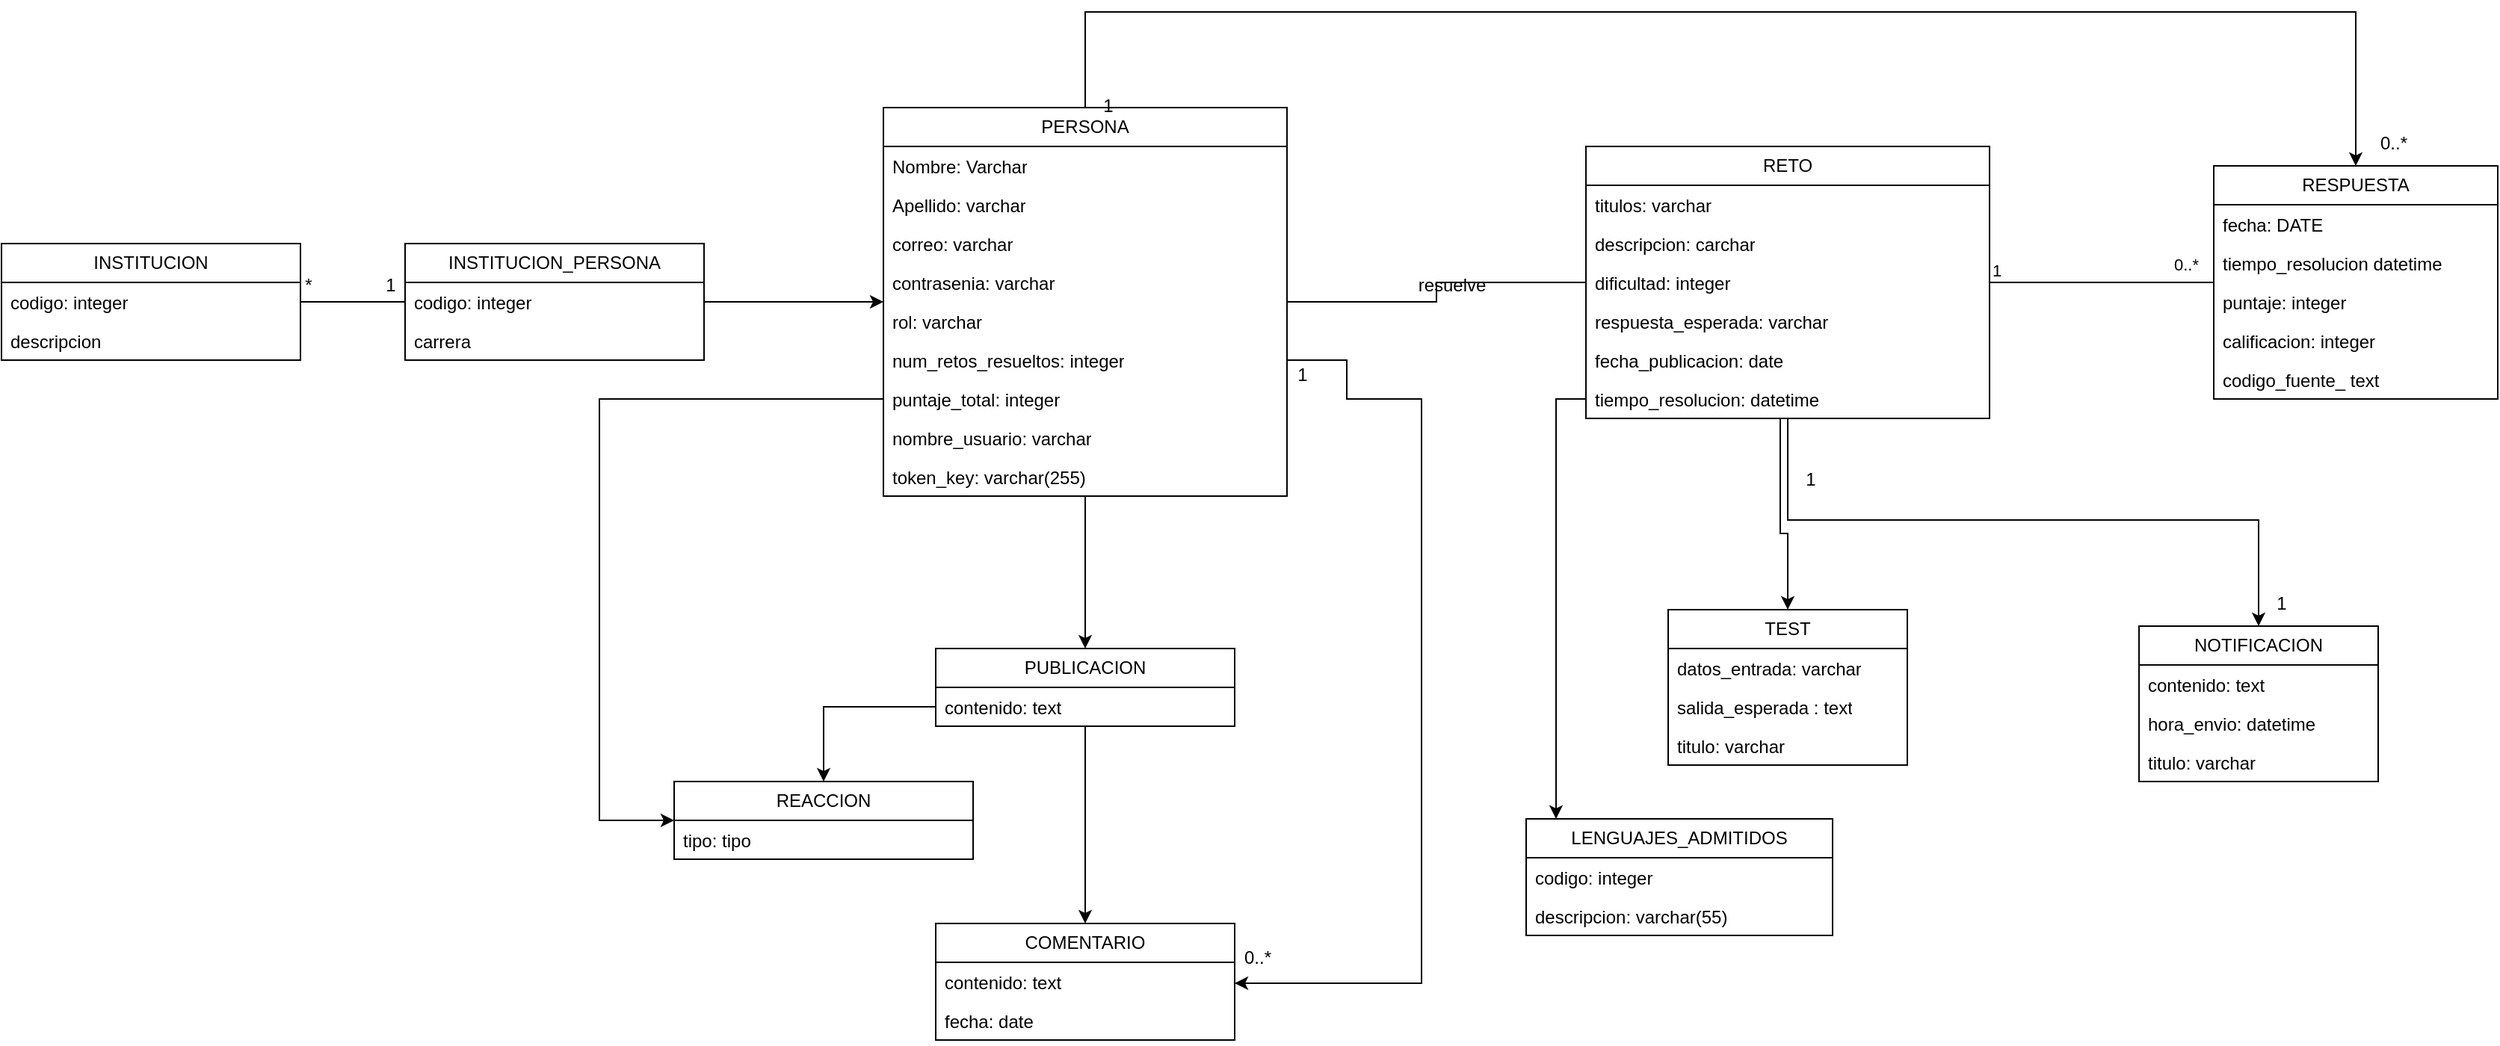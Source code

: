 <mxfile version="28.2.5">
  <diagram name="Página-1" id="Jknd5l03cWAQ0sGty1tu">
    <mxGraphModel dx="2598" dy="837" grid="1" gridSize="10" guides="1" tooltips="1" connect="1" arrows="1" fold="1" page="1" pageScale="1" pageWidth="827" pageHeight="1169" math="0" shadow="0">
      <root>
        <mxCell id="0" />
        <mxCell id="1" parent="0" />
        <mxCell id="FF4zC2Z1TH0vMoSytvkO-65" style="edgeStyle=orthogonalEdgeStyle;rounded=0;orthogonalLoop=1;jettySize=auto;html=1;" edge="1" parent="1" source="FF4zC2Z1TH0vMoSytvkO-1" target="FF4zC2Z1TH0vMoSytvkO-49">
          <mxGeometry relative="1" as="geometry">
            <Array as="points">
              <mxPoint x="-15" y="70" />
              <mxPoint x="835" y="70" />
            </Array>
          </mxGeometry>
        </mxCell>
        <mxCell id="FF4zC2Z1TH0vMoSytvkO-68" style="edgeStyle=orthogonalEdgeStyle;rounded=0;orthogonalLoop=1;jettySize=auto;html=1;" edge="1" parent="1" source="FF4zC2Z1TH0vMoSytvkO-1" target="FF4zC2Z1TH0vMoSytvkO-61">
          <mxGeometry relative="1" as="geometry" />
        </mxCell>
        <mxCell id="FF4zC2Z1TH0vMoSytvkO-1" value="PERSONA" style="swimlane;fontStyle=0;childLayout=stackLayout;horizontal=1;startSize=26;fillColor=none;horizontalStack=0;resizeParent=1;resizeParentMax=0;resizeLast=0;collapsible=1;marginBottom=0;whiteSpace=wrap;html=1;" vertex="1" parent="1">
          <mxGeometry x="-150" y="134" width="270" height="260" as="geometry" />
        </mxCell>
        <mxCell id="FF4zC2Z1TH0vMoSytvkO-2" value="Nombre: Varchar" style="text;strokeColor=none;fillColor=none;align=left;verticalAlign=top;spacingLeft=4;spacingRight=4;overflow=hidden;rotatable=0;points=[[0,0.5],[1,0.5]];portConstraint=eastwest;whiteSpace=wrap;html=1;" vertex="1" parent="FF4zC2Z1TH0vMoSytvkO-1">
          <mxGeometry y="26" width="270" height="26" as="geometry" />
        </mxCell>
        <mxCell id="FF4zC2Z1TH0vMoSytvkO-3" value="Apellido: varchar" style="text;strokeColor=none;fillColor=none;align=left;verticalAlign=top;spacingLeft=4;spacingRight=4;overflow=hidden;rotatable=0;points=[[0,0.5],[1,0.5]];portConstraint=eastwest;whiteSpace=wrap;html=1;" vertex="1" parent="FF4zC2Z1TH0vMoSytvkO-1">
          <mxGeometry y="52" width="270" height="26" as="geometry" />
        </mxCell>
        <mxCell id="FF4zC2Z1TH0vMoSytvkO-4" value="correo: varchar" style="text;strokeColor=none;fillColor=none;align=left;verticalAlign=top;spacingLeft=4;spacingRight=4;overflow=hidden;rotatable=0;points=[[0,0.5],[1,0.5]];portConstraint=eastwest;whiteSpace=wrap;html=1;" vertex="1" parent="FF4zC2Z1TH0vMoSytvkO-1">
          <mxGeometry y="78" width="270" height="26" as="geometry" />
        </mxCell>
        <mxCell id="FF4zC2Z1TH0vMoSytvkO-5" value="contrasenia: varchar" style="text;strokeColor=none;fillColor=none;align=left;verticalAlign=top;spacingLeft=4;spacingRight=4;overflow=hidden;rotatable=0;points=[[0,0.5],[1,0.5]];portConstraint=eastwest;whiteSpace=wrap;html=1;" vertex="1" parent="FF4zC2Z1TH0vMoSytvkO-1">
          <mxGeometry y="104" width="270" height="26" as="geometry" />
        </mxCell>
        <mxCell id="FF4zC2Z1TH0vMoSytvkO-6" value="rol: varchar" style="text;strokeColor=none;fillColor=none;align=left;verticalAlign=top;spacingLeft=4;spacingRight=4;overflow=hidden;rotatable=0;points=[[0,0.5],[1,0.5]];portConstraint=eastwest;whiteSpace=wrap;html=1;" vertex="1" parent="FF4zC2Z1TH0vMoSytvkO-1">
          <mxGeometry y="130" width="270" height="26" as="geometry" />
        </mxCell>
        <mxCell id="FF4zC2Z1TH0vMoSytvkO-7" value="num_retos_resueltos: integer" style="text;strokeColor=none;fillColor=none;align=left;verticalAlign=top;spacingLeft=4;spacingRight=4;overflow=hidden;rotatable=0;points=[[0,0.5],[1,0.5]];portConstraint=eastwest;whiteSpace=wrap;html=1;" vertex="1" parent="FF4zC2Z1TH0vMoSytvkO-1">
          <mxGeometry y="156" width="270" height="26" as="geometry" />
        </mxCell>
        <mxCell id="FF4zC2Z1TH0vMoSytvkO-9" value="puntaje_total: integer" style="text;strokeColor=none;fillColor=none;align=left;verticalAlign=top;spacingLeft=4;spacingRight=4;overflow=hidden;rotatable=0;points=[[0,0.5],[1,0.5]];portConstraint=eastwest;whiteSpace=wrap;html=1;" vertex="1" parent="FF4zC2Z1TH0vMoSytvkO-1">
          <mxGeometry y="182" width="270" height="26" as="geometry" />
        </mxCell>
        <mxCell id="FF4zC2Z1TH0vMoSytvkO-91" value="nombre_usuario: varchar" style="text;strokeColor=none;fillColor=none;align=left;verticalAlign=top;spacingLeft=4;spacingRight=4;overflow=hidden;rotatable=0;points=[[0,0.5],[1,0.5]];portConstraint=eastwest;whiteSpace=wrap;html=1;" vertex="1" parent="FF4zC2Z1TH0vMoSytvkO-1">
          <mxGeometry y="208" width="270" height="26" as="geometry" />
        </mxCell>
        <mxCell id="FF4zC2Z1TH0vMoSytvkO-92" value="token_key: varchar(255)" style="text;strokeColor=none;fillColor=none;align=left;verticalAlign=top;spacingLeft=4;spacingRight=4;overflow=hidden;rotatable=0;points=[[0,0.5],[1,0.5]];portConstraint=eastwest;whiteSpace=wrap;html=1;" vertex="1" parent="FF4zC2Z1TH0vMoSytvkO-1">
          <mxGeometry y="234" width="270" height="26" as="geometry" />
        </mxCell>
        <mxCell id="FF4zC2Z1TH0vMoSytvkO-10" value="RETO" style="swimlane;fontStyle=0;childLayout=stackLayout;horizontal=1;startSize=26;fillColor=none;horizontalStack=0;resizeParent=1;resizeParentMax=0;resizeLast=0;collapsible=1;marginBottom=0;whiteSpace=wrap;html=1;" vertex="1" parent="1">
          <mxGeometry x="320" y="160" width="270" height="182" as="geometry" />
        </mxCell>
        <mxCell id="FF4zC2Z1TH0vMoSytvkO-11" value="titulos: varchar" style="text;strokeColor=none;fillColor=none;align=left;verticalAlign=top;spacingLeft=4;spacingRight=4;overflow=hidden;rotatable=0;points=[[0,0.5],[1,0.5]];portConstraint=eastwest;whiteSpace=wrap;html=1;" vertex="1" parent="FF4zC2Z1TH0vMoSytvkO-10">
          <mxGeometry y="26" width="270" height="26" as="geometry" />
        </mxCell>
        <mxCell id="FF4zC2Z1TH0vMoSytvkO-12" value="descripcion: carchar" style="text;strokeColor=none;fillColor=none;align=left;verticalAlign=top;spacingLeft=4;spacingRight=4;overflow=hidden;rotatable=0;points=[[0,0.5],[1,0.5]];portConstraint=eastwest;whiteSpace=wrap;html=1;" vertex="1" parent="FF4zC2Z1TH0vMoSytvkO-10">
          <mxGeometry y="52" width="270" height="26" as="geometry" />
        </mxCell>
        <mxCell id="FF4zC2Z1TH0vMoSytvkO-13" value="dificultad: integer" style="text;strokeColor=none;fillColor=none;align=left;verticalAlign=top;spacingLeft=4;spacingRight=4;overflow=hidden;rotatable=0;points=[[0,0.5],[1,0.5]];portConstraint=eastwest;whiteSpace=wrap;html=1;" vertex="1" parent="FF4zC2Z1TH0vMoSytvkO-10">
          <mxGeometry y="78" width="270" height="26" as="geometry" />
        </mxCell>
        <mxCell id="FF4zC2Z1TH0vMoSytvkO-14" value="respuesta_esperada: varchar" style="text;strokeColor=none;fillColor=none;align=left;verticalAlign=top;spacingLeft=4;spacingRight=4;overflow=hidden;rotatable=0;points=[[0,0.5],[1,0.5]];portConstraint=eastwest;whiteSpace=wrap;html=1;" vertex="1" parent="FF4zC2Z1TH0vMoSytvkO-10">
          <mxGeometry y="104" width="270" height="26" as="geometry" />
        </mxCell>
        <mxCell id="FF4zC2Z1TH0vMoSytvkO-15" value="fecha_publicacion: date" style="text;strokeColor=none;fillColor=none;align=left;verticalAlign=top;spacingLeft=4;spacingRight=4;overflow=hidden;rotatable=0;points=[[0,0.5],[1,0.5]];portConstraint=eastwest;whiteSpace=wrap;html=1;" vertex="1" parent="FF4zC2Z1TH0vMoSytvkO-10">
          <mxGeometry y="130" width="270" height="26" as="geometry" />
        </mxCell>
        <mxCell id="FF4zC2Z1TH0vMoSytvkO-16" value="tiempo_resolucion: datetime" style="text;strokeColor=none;fillColor=none;align=left;verticalAlign=top;spacingLeft=4;spacingRight=4;overflow=hidden;rotatable=0;points=[[0,0.5],[1,0.5]];portConstraint=eastwest;whiteSpace=wrap;html=1;" vertex="1" parent="FF4zC2Z1TH0vMoSytvkO-10">
          <mxGeometry y="156" width="270" height="26" as="geometry" />
        </mxCell>
        <mxCell id="FF4zC2Z1TH0vMoSytvkO-18" value="TEST" style="swimlane;fontStyle=0;childLayout=stackLayout;horizontal=1;startSize=26;fillColor=none;horizontalStack=0;resizeParent=1;resizeParentMax=0;resizeLast=0;collapsible=1;marginBottom=0;whiteSpace=wrap;html=1;" vertex="1" parent="1">
          <mxGeometry x="375" y="470" width="160" height="104" as="geometry" />
        </mxCell>
        <mxCell id="FF4zC2Z1TH0vMoSytvkO-19" value="datos_entrada: varchar" style="text;strokeColor=none;fillColor=none;align=left;verticalAlign=top;spacingLeft=4;spacingRight=4;overflow=hidden;rotatable=0;points=[[0,0.5],[1,0.5]];portConstraint=eastwest;whiteSpace=wrap;html=1;" vertex="1" parent="FF4zC2Z1TH0vMoSytvkO-18">
          <mxGeometry y="26" width="160" height="26" as="geometry" />
        </mxCell>
        <mxCell id="FF4zC2Z1TH0vMoSytvkO-20" value="salida_esperada : text" style="text;strokeColor=none;fillColor=none;align=left;verticalAlign=top;spacingLeft=4;spacingRight=4;overflow=hidden;rotatable=0;points=[[0,0.5],[1,0.5]];portConstraint=eastwest;whiteSpace=wrap;html=1;" vertex="1" parent="FF4zC2Z1TH0vMoSytvkO-18">
          <mxGeometry y="52" width="160" height="26" as="geometry" />
        </mxCell>
        <mxCell id="FF4zC2Z1TH0vMoSytvkO-76" value="titulo: varchar" style="text;strokeColor=none;fillColor=none;align=left;verticalAlign=top;spacingLeft=4;spacingRight=4;overflow=hidden;rotatable=0;points=[[0,0.5],[1,0.5]];portConstraint=eastwest;whiteSpace=wrap;html=1;" vertex="1" parent="FF4zC2Z1TH0vMoSytvkO-18">
          <mxGeometry y="78" width="160" height="26" as="geometry" />
        </mxCell>
        <mxCell id="FF4zC2Z1TH0vMoSytvkO-26" value="" style="endArrow=none;html=1;edgeStyle=orthogonalEdgeStyle;rounded=0;" edge="1" parent="1" source="FF4zC2Z1TH0vMoSytvkO-1" target="FF4zC2Z1TH0vMoSytvkO-10">
          <mxGeometry relative="1" as="geometry">
            <mxPoint x="30" y="490" as="sourcePoint" />
            <mxPoint x="190" y="490" as="targetPoint" />
          </mxGeometry>
        </mxCell>
        <mxCell id="FF4zC2Z1TH0vMoSytvkO-29" value="resuelve" style="text;html=1;align=center;verticalAlign=middle;resizable=0;points=[];autosize=1;strokeColor=none;fillColor=none;" vertex="1" parent="1">
          <mxGeometry x="195" y="238" width="70" height="30" as="geometry" />
        </mxCell>
        <mxCell id="FF4zC2Z1TH0vMoSytvkO-30" value="INSTITUCION" style="swimlane;fontStyle=0;childLayout=stackLayout;horizontal=1;startSize=26;fillColor=none;horizontalStack=0;resizeParent=1;resizeParentMax=0;resizeLast=0;collapsible=1;marginBottom=0;whiteSpace=wrap;html=1;" vertex="1" parent="1">
          <mxGeometry x="-740" y="225" width="200" height="78" as="geometry" />
        </mxCell>
        <mxCell id="FF4zC2Z1TH0vMoSytvkO-31" value="codigo: integer" style="text;strokeColor=none;fillColor=none;align=left;verticalAlign=top;spacingLeft=4;spacingRight=4;overflow=hidden;rotatable=0;points=[[0,0.5],[1,0.5]];portConstraint=eastwest;whiteSpace=wrap;html=1;" vertex="1" parent="FF4zC2Z1TH0vMoSytvkO-30">
          <mxGeometry y="26" width="200" height="26" as="geometry" />
        </mxCell>
        <mxCell id="FF4zC2Z1TH0vMoSytvkO-32" value="descripcion" style="text;strokeColor=none;fillColor=none;align=left;verticalAlign=top;spacingLeft=4;spacingRight=4;overflow=hidden;rotatable=0;points=[[0,0.5],[1,0.5]];portConstraint=eastwest;whiteSpace=wrap;html=1;" vertex="1" parent="FF4zC2Z1TH0vMoSytvkO-30">
          <mxGeometry y="52" width="200" height="26" as="geometry" />
        </mxCell>
        <mxCell id="FF4zC2Z1TH0vMoSytvkO-38" value="" style="endArrow=none;html=1;edgeStyle=orthogonalEdgeStyle;rounded=0;" edge="1" parent="1" source="FF4zC2Z1TH0vMoSytvkO-30" target="FF4zC2Z1TH0vMoSytvkO-42">
          <mxGeometry relative="1" as="geometry">
            <mxPoint x="-380" y="440" as="sourcePoint" />
            <mxPoint x="-220" y="440" as="targetPoint" />
          </mxGeometry>
        </mxCell>
        <mxCell id="FF4zC2Z1TH0vMoSytvkO-41" value="*" style="text;html=1;align=center;verticalAlign=middle;resizable=0;points=[];autosize=1;strokeColor=none;fillColor=none;" vertex="1" parent="1">
          <mxGeometry x="-550" y="238" width="30" height="30" as="geometry" />
        </mxCell>
        <mxCell id="FF4zC2Z1TH0vMoSytvkO-42" value="INSTITUCION_PERSONA" style="swimlane;fontStyle=0;childLayout=stackLayout;horizontal=1;startSize=26;fillColor=none;horizontalStack=0;resizeParent=1;resizeParentMax=0;resizeLast=0;collapsible=1;marginBottom=0;whiteSpace=wrap;html=1;" vertex="1" parent="1">
          <mxGeometry x="-470" y="225" width="200" height="78" as="geometry" />
        </mxCell>
        <mxCell id="FF4zC2Z1TH0vMoSytvkO-43" value="codigo: integer" style="text;strokeColor=none;fillColor=none;align=left;verticalAlign=top;spacingLeft=4;spacingRight=4;overflow=hidden;rotatable=0;points=[[0,0.5],[1,0.5]];portConstraint=eastwest;whiteSpace=wrap;html=1;" vertex="1" parent="FF4zC2Z1TH0vMoSytvkO-42">
          <mxGeometry y="26" width="200" height="26" as="geometry" />
        </mxCell>
        <mxCell id="FF4zC2Z1TH0vMoSytvkO-45" value="carrera" style="text;strokeColor=none;fillColor=none;align=left;verticalAlign=top;spacingLeft=4;spacingRight=4;overflow=hidden;rotatable=0;points=[[0,0.5],[1,0.5]];portConstraint=eastwest;whiteSpace=wrap;html=1;" vertex="1" parent="FF4zC2Z1TH0vMoSytvkO-42">
          <mxGeometry y="52" width="200" height="26" as="geometry" />
        </mxCell>
        <mxCell id="FF4zC2Z1TH0vMoSytvkO-47" value="1" style="text;html=1;align=center;verticalAlign=middle;resizable=0;points=[];autosize=1;strokeColor=none;fillColor=none;" vertex="1" parent="1">
          <mxGeometry x="-495" y="238" width="30" height="30" as="geometry" />
        </mxCell>
        <mxCell id="FF4zC2Z1TH0vMoSytvkO-48" style="edgeStyle=orthogonalEdgeStyle;rounded=0;orthogonalLoop=1;jettySize=auto;html=1;" edge="1" parent="1" source="FF4zC2Z1TH0vMoSytvkO-43" target="FF4zC2Z1TH0vMoSytvkO-1">
          <mxGeometry relative="1" as="geometry" />
        </mxCell>
        <mxCell id="FF4zC2Z1TH0vMoSytvkO-49" value="RESPUESTA" style="swimlane;fontStyle=0;childLayout=stackLayout;horizontal=1;startSize=26;fillColor=none;horizontalStack=0;resizeParent=1;resizeParentMax=0;resizeLast=0;collapsible=1;marginBottom=0;whiteSpace=wrap;html=1;" vertex="1" parent="1">
          <mxGeometry x="740" y="173" width="190" height="156" as="geometry" />
        </mxCell>
        <mxCell id="FF4zC2Z1TH0vMoSytvkO-50" value="fecha: DATE" style="text;strokeColor=none;fillColor=none;align=left;verticalAlign=top;spacingLeft=4;spacingRight=4;overflow=hidden;rotatable=0;points=[[0,0.5],[1,0.5]];portConstraint=eastwest;whiteSpace=wrap;html=1;" vertex="1" parent="FF4zC2Z1TH0vMoSytvkO-49">
          <mxGeometry y="26" width="190" height="26" as="geometry" />
        </mxCell>
        <mxCell id="FF4zC2Z1TH0vMoSytvkO-51" value="tiempo_resolucion datetime" style="text;strokeColor=none;fillColor=none;align=left;verticalAlign=top;spacingLeft=4;spacingRight=4;overflow=hidden;rotatable=0;points=[[0,0.5],[1,0.5]];portConstraint=eastwest;whiteSpace=wrap;html=1;" vertex="1" parent="FF4zC2Z1TH0vMoSytvkO-49">
          <mxGeometry y="52" width="190" height="26" as="geometry" />
        </mxCell>
        <mxCell id="FF4zC2Z1TH0vMoSytvkO-17" value="puntaje: integer" style="text;strokeColor=none;fillColor=none;align=left;verticalAlign=top;spacingLeft=4;spacingRight=4;overflow=hidden;rotatable=0;points=[[0,0.5],[1,0.5]];portConstraint=eastwest;whiteSpace=wrap;html=1;" vertex="1" parent="FF4zC2Z1TH0vMoSytvkO-49">
          <mxGeometry y="78" width="190" height="26" as="geometry" />
        </mxCell>
        <mxCell id="FF4zC2Z1TH0vMoSytvkO-52" value="calificacion: integer" style="text;strokeColor=none;fillColor=none;align=left;verticalAlign=top;spacingLeft=4;spacingRight=4;overflow=hidden;rotatable=0;points=[[0,0.5],[1,0.5]];portConstraint=eastwest;whiteSpace=wrap;html=1;" vertex="1" parent="FF4zC2Z1TH0vMoSytvkO-49">
          <mxGeometry y="104" width="190" height="26" as="geometry" />
        </mxCell>
        <mxCell id="FF4zC2Z1TH0vMoSytvkO-64" value="codigo_fuente_ text" style="text;strokeColor=none;fillColor=none;align=left;verticalAlign=top;spacingLeft=4;spacingRight=4;overflow=hidden;rotatable=0;points=[[0,0.5],[1,0.5]];portConstraint=eastwest;whiteSpace=wrap;html=1;" vertex="1" parent="FF4zC2Z1TH0vMoSytvkO-49">
          <mxGeometry y="130" width="190" height="26" as="geometry" />
        </mxCell>
        <mxCell id="FF4zC2Z1TH0vMoSytvkO-57" value="" style="endArrow=none;html=1;edgeStyle=orthogonalEdgeStyle;rounded=0;" edge="1" parent="1" source="FF4zC2Z1TH0vMoSytvkO-10" target="FF4zC2Z1TH0vMoSytvkO-49">
          <mxGeometry relative="1" as="geometry">
            <mxPoint x="640" y="310" as="sourcePoint" />
            <mxPoint x="800" y="310" as="targetPoint" />
          </mxGeometry>
        </mxCell>
        <mxCell id="FF4zC2Z1TH0vMoSytvkO-58" value="1" style="edgeLabel;resizable=0;html=1;align=left;verticalAlign=bottom;" connectable="0" vertex="1" parent="FF4zC2Z1TH0vMoSytvkO-57">
          <mxGeometry x="-1" relative="1" as="geometry" />
        </mxCell>
        <mxCell id="FF4zC2Z1TH0vMoSytvkO-59" value="0..*" style="edgeLabel;resizable=0;html=1;align=right;verticalAlign=bottom;" connectable="0" vertex="1" parent="FF4zC2Z1TH0vMoSytvkO-57">
          <mxGeometry x="1" relative="1" as="geometry">
            <mxPoint x="-10" y="-4" as="offset" />
          </mxGeometry>
        </mxCell>
        <mxCell id="FF4zC2Z1TH0vMoSytvkO-60" style="edgeStyle=orthogonalEdgeStyle;rounded=0;orthogonalLoop=1;jettySize=auto;html=1;" edge="1" parent="1" source="FF4zC2Z1TH0vMoSytvkO-10" target="FF4zC2Z1TH0vMoSytvkO-18">
          <mxGeometry relative="1" as="geometry">
            <Array as="points">
              <mxPoint x="450" y="419" />
              <mxPoint x="455" y="419" />
            </Array>
          </mxGeometry>
        </mxCell>
        <mxCell id="FF4zC2Z1TH0vMoSytvkO-75" style="edgeStyle=orthogonalEdgeStyle;rounded=0;orthogonalLoop=1;jettySize=auto;html=1;" edge="1" parent="1" source="FF4zC2Z1TH0vMoSytvkO-61" target="FF4zC2Z1TH0vMoSytvkO-71">
          <mxGeometry relative="1" as="geometry" />
        </mxCell>
        <mxCell id="FF4zC2Z1TH0vMoSytvkO-61" value="PUBLICACION" style="swimlane;fontStyle=0;childLayout=stackLayout;horizontal=1;startSize=26;fillColor=none;horizontalStack=0;resizeParent=1;resizeParentMax=0;resizeLast=0;collapsible=1;marginBottom=0;whiteSpace=wrap;html=1;" vertex="1" parent="1">
          <mxGeometry x="-115" y="496" width="200" height="52" as="geometry" />
        </mxCell>
        <mxCell id="FF4zC2Z1TH0vMoSytvkO-62" value="contenido: text" style="text;strokeColor=none;fillColor=none;align=left;verticalAlign=top;spacingLeft=4;spacingRight=4;overflow=hidden;rotatable=0;points=[[0,0.5],[1,0.5]];portConstraint=eastwest;whiteSpace=wrap;html=1;" vertex="1" parent="FF4zC2Z1TH0vMoSytvkO-61">
          <mxGeometry y="26" width="200" height="26" as="geometry" />
        </mxCell>
        <mxCell id="FF4zC2Z1TH0vMoSytvkO-66" value="1" style="text;html=1;align=center;verticalAlign=middle;resizable=0;points=[];autosize=1;strokeColor=none;fillColor=none;" vertex="1" parent="1">
          <mxGeometry x="-15" y="118" width="30" height="30" as="geometry" />
        </mxCell>
        <mxCell id="FF4zC2Z1TH0vMoSytvkO-67" value="0..*" style="text;html=1;align=center;verticalAlign=middle;resizable=0;points=[];autosize=1;strokeColor=none;fillColor=none;" vertex="1" parent="1">
          <mxGeometry x="840" y="143" width="40" height="30" as="geometry" />
        </mxCell>
        <mxCell id="FF4zC2Z1TH0vMoSytvkO-69" value="REACCION" style="swimlane;fontStyle=0;childLayout=stackLayout;horizontal=1;startSize=26;fillColor=none;horizontalStack=0;resizeParent=1;resizeParentMax=0;resizeLast=0;collapsible=1;marginBottom=0;whiteSpace=wrap;html=1;" vertex="1" parent="1">
          <mxGeometry x="-290" y="585" width="200" height="52" as="geometry" />
        </mxCell>
        <mxCell id="FF4zC2Z1TH0vMoSytvkO-70" value="tipo: tipo&amp;nbsp;" style="text;strokeColor=none;fillColor=none;align=left;verticalAlign=top;spacingLeft=4;spacingRight=4;overflow=hidden;rotatable=0;points=[[0,0.5],[1,0.5]];portConstraint=eastwest;whiteSpace=wrap;html=1;" vertex="1" parent="FF4zC2Z1TH0vMoSytvkO-69">
          <mxGeometry y="26" width="200" height="26" as="geometry" />
        </mxCell>
        <mxCell id="FF4zC2Z1TH0vMoSytvkO-71" value="COMENTARIO" style="swimlane;fontStyle=0;childLayout=stackLayout;horizontal=1;startSize=26;fillColor=none;horizontalStack=0;resizeParent=1;resizeParentMax=0;resizeLast=0;collapsible=1;marginBottom=0;whiteSpace=wrap;html=1;" vertex="1" parent="1">
          <mxGeometry x="-115" y="680" width="200" height="78" as="geometry" />
        </mxCell>
        <mxCell id="FF4zC2Z1TH0vMoSytvkO-72" value="contenido: text" style="text;strokeColor=none;fillColor=none;align=left;verticalAlign=top;spacingLeft=4;spacingRight=4;overflow=hidden;rotatable=0;points=[[0,0.5],[1,0.5]];portConstraint=eastwest;whiteSpace=wrap;html=1;" vertex="1" parent="FF4zC2Z1TH0vMoSytvkO-71">
          <mxGeometry y="26" width="200" height="26" as="geometry" />
        </mxCell>
        <mxCell id="FF4zC2Z1TH0vMoSytvkO-73" value="fecha: date" style="text;strokeColor=none;fillColor=none;align=left;verticalAlign=top;spacingLeft=4;spacingRight=4;overflow=hidden;rotatable=0;points=[[0,0.5],[1,0.5]];portConstraint=eastwest;whiteSpace=wrap;html=1;" vertex="1" parent="FF4zC2Z1TH0vMoSytvkO-71">
          <mxGeometry y="52" width="200" height="26" as="geometry" />
        </mxCell>
        <mxCell id="FF4zC2Z1TH0vMoSytvkO-74" style="edgeStyle=orthogonalEdgeStyle;rounded=0;orthogonalLoop=1;jettySize=auto;html=1;" edge="1" parent="1" source="FF4zC2Z1TH0vMoSytvkO-62" target="FF4zC2Z1TH0vMoSytvkO-69">
          <mxGeometry relative="1" as="geometry" />
        </mxCell>
        <mxCell id="FF4zC2Z1TH0vMoSytvkO-77" value="NOTIFICACION" style="swimlane;fontStyle=0;childLayout=stackLayout;horizontal=1;startSize=26;fillColor=none;horizontalStack=0;resizeParent=1;resizeParentMax=0;resizeLast=0;collapsible=1;marginBottom=0;whiteSpace=wrap;html=1;" vertex="1" parent="1">
          <mxGeometry x="690" y="481" width="160" height="104" as="geometry" />
        </mxCell>
        <mxCell id="FF4zC2Z1TH0vMoSytvkO-78" value="contenido: text" style="text;strokeColor=none;fillColor=none;align=left;verticalAlign=top;spacingLeft=4;spacingRight=4;overflow=hidden;rotatable=0;points=[[0,0.5],[1,0.5]];portConstraint=eastwest;whiteSpace=wrap;html=1;" vertex="1" parent="FF4zC2Z1TH0vMoSytvkO-77">
          <mxGeometry y="26" width="160" height="26" as="geometry" />
        </mxCell>
        <mxCell id="FF4zC2Z1TH0vMoSytvkO-79" value="hora_envio: datetime" style="text;strokeColor=none;fillColor=none;align=left;verticalAlign=top;spacingLeft=4;spacingRight=4;overflow=hidden;rotatable=0;points=[[0,0.5],[1,0.5]];portConstraint=eastwest;whiteSpace=wrap;html=1;" vertex="1" parent="FF4zC2Z1TH0vMoSytvkO-77">
          <mxGeometry y="52" width="160" height="26" as="geometry" />
        </mxCell>
        <mxCell id="FF4zC2Z1TH0vMoSytvkO-80" value="titulo: varchar" style="text;strokeColor=none;fillColor=none;align=left;verticalAlign=top;spacingLeft=4;spacingRight=4;overflow=hidden;rotatable=0;points=[[0,0.5],[1,0.5]];portConstraint=eastwest;whiteSpace=wrap;html=1;" vertex="1" parent="FF4zC2Z1TH0vMoSytvkO-77">
          <mxGeometry y="78" width="160" height="26" as="geometry" />
        </mxCell>
        <mxCell id="FF4zC2Z1TH0vMoSytvkO-81" style="edgeStyle=orthogonalEdgeStyle;rounded=0;orthogonalLoop=1;jettySize=auto;html=1;" edge="1" parent="1" source="FF4zC2Z1TH0vMoSytvkO-10" target="FF4zC2Z1TH0vMoSytvkO-77">
          <mxGeometry relative="1" as="geometry">
            <Array as="points">
              <mxPoint x="455" y="410" />
              <mxPoint x="770" y="410" />
            </Array>
          </mxGeometry>
        </mxCell>
        <mxCell id="FF4zC2Z1TH0vMoSytvkO-82" value="1" style="text;html=1;align=center;verticalAlign=middle;resizable=0;points=[];autosize=1;strokeColor=none;fillColor=none;" vertex="1" parent="1">
          <mxGeometry x="455" y="368" width="30" height="30" as="geometry" />
        </mxCell>
        <mxCell id="FF4zC2Z1TH0vMoSytvkO-83" value="1" style="text;html=1;align=center;verticalAlign=middle;resizable=0;points=[];autosize=1;strokeColor=none;fillColor=none;" vertex="1" parent="1">
          <mxGeometry x="770" y="451" width="30" height="30" as="geometry" />
        </mxCell>
        <mxCell id="FF4zC2Z1TH0vMoSytvkO-84" style="edgeStyle=orthogonalEdgeStyle;rounded=0;orthogonalLoop=1;jettySize=auto;html=1;" edge="1" parent="1" source="FF4zC2Z1TH0vMoSytvkO-1" target="FF4zC2Z1TH0vMoSytvkO-69">
          <mxGeometry relative="1" as="geometry">
            <Array as="points">
              <mxPoint x="-340" y="329" />
              <mxPoint x="-340" y="611" />
            </Array>
          </mxGeometry>
        </mxCell>
        <mxCell id="FF4zC2Z1TH0vMoSytvkO-85" style="edgeStyle=orthogonalEdgeStyle;rounded=0;orthogonalLoop=1;jettySize=auto;html=1;" edge="1" parent="1" source="FF4zC2Z1TH0vMoSytvkO-1" target="FF4zC2Z1TH0vMoSytvkO-71">
          <mxGeometry relative="1" as="geometry">
            <Array as="points">
              <mxPoint x="160" y="303" />
              <mxPoint x="160" y="329" />
              <mxPoint x="210" y="329" />
              <mxPoint x="210" y="720" />
            </Array>
          </mxGeometry>
        </mxCell>
        <mxCell id="FF4zC2Z1TH0vMoSytvkO-89" value="1" style="text;html=1;align=center;verticalAlign=middle;resizable=0;points=[];autosize=1;strokeColor=none;fillColor=none;" vertex="1" parent="1">
          <mxGeometry x="115" y="298" width="30" height="30" as="geometry" />
        </mxCell>
        <mxCell id="FF4zC2Z1TH0vMoSytvkO-90" value="0..*" style="text;html=1;align=center;verticalAlign=middle;resizable=0;points=[];autosize=1;strokeColor=none;fillColor=none;" vertex="1" parent="1">
          <mxGeometry x="80" y="688" width="40" height="30" as="geometry" />
        </mxCell>
        <mxCell id="FF4zC2Z1TH0vMoSytvkO-93" value="LENGUAJES_ADMITIDOS" style="swimlane;fontStyle=0;childLayout=stackLayout;horizontal=1;startSize=26;fillColor=none;horizontalStack=0;resizeParent=1;resizeParentMax=0;resizeLast=0;collapsible=1;marginBottom=0;whiteSpace=wrap;html=1;" vertex="1" parent="1">
          <mxGeometry x="280" y="610" width="205" height="78" as="geometry" />
        </mxCell>
        <mxCell id="FF4zC2Z1TH0vMoSytvkO-94" value="codigo: integer" style="text;strokeColor=none;fillColor=none;align=left;verticalAlign=top;spacingLeft=4;spacingRight=4;overflow=hidden;rotatable=0;points=[[0,0.5],[1,0.5]];portConstraint=eastwest;whiteSpace=wrap;html=1;" vertex="1" parent="FF4zC2Z1TH0vMoSytvkO-93">
          <mxGeometry y="26" width="205" height="26" as="geometry" />
        </mxCell>
        <mxCell id="FF4zC2Z1TH0vMoSytvkO-95" value="descripcion: varchar(55)" style="text;strokeColor=none;fillColor=none;align=left;verticalAlign=top;spacingLeft=4;spacingRight=4;overflow=hidden;rotatable=0;points=[[0,0.5],[1,0.5]];portConstraint=eastwest;whiteSpace=wrap;html=1;" vertex="1" parent="FF4zC2Z1TH0vMoSytvkO-93">
          <mxGeometry y="52" width="205" height="26" as="geometry" />
        </mxCell>
        <mxCell id="FF4zC2Z1TH0vMoSytvkO-97" style="edgeStyle=orthogonalEdgeStyle;rounded=0;orthogonalLoop=1;jettySize=auto;html=1;" edge="1" parent="1" source="FF4zC2Z1TH0vMoSytvkO-16" target="FF4zC2Z1TH0vMoSytvkO-93">
          <mxGeometry relative="1" as="geometry">
            <Array as="points">
              <mxPoint x="300" y="329" />
            </Array>
          </mxGeometry>
        </mxCell>
      </root>
    </mxGraphModel>
  </diagram>
</mxfile>
